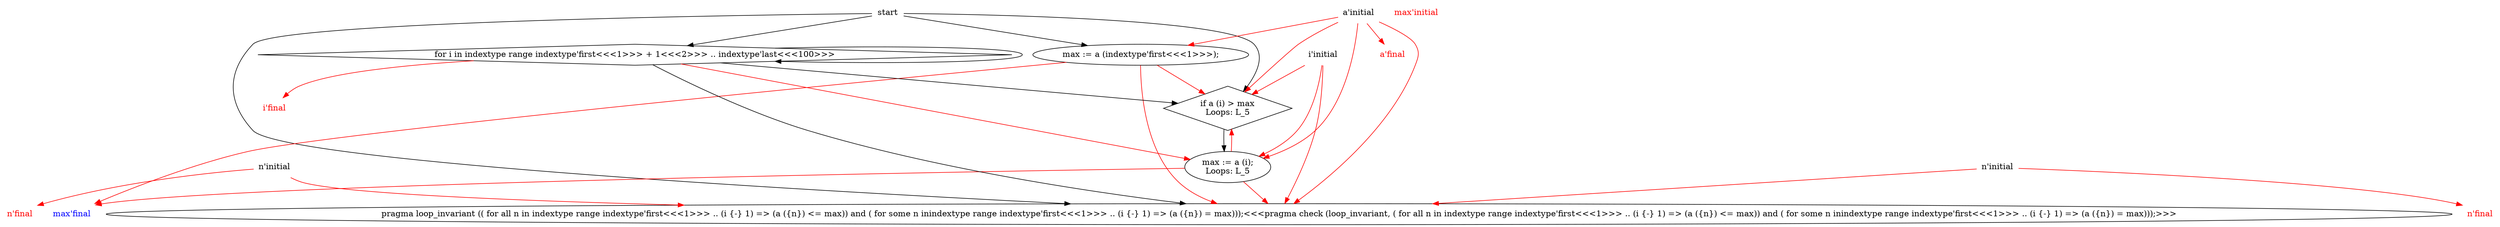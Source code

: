 // maxelement_p1b2_pdg
digraph G {
   graph [splines=True];
    1 [label="start",shape="plaintext"];
    3 [label="a'initial",shape="plaintext"];
    4 [label="a'final",shape="plaintext",fontcolor="red"];
    5 [label="max'initial",shape="plaintext",fontcolor="red"];
    6 [label="max'final",shape="plaintext",fontcolor="blue"];
    7 [label="n'initial",shape="plaintext"];
    8 [label="n'final",shape="plaintext",fontcolor="red"];
    9 [label="n'initial",shape="plaintext"];
    10 [label="n'final",shape="plaintext",fontcolor="red"];
    13 [label="max := a (indextype'first<<<1>>>);"];
    14 [label="pragma loop_invariant (( for all n in indextype range indextype'first<<<1>>> .. (i {-} 1) => (a ({n}) <= max)) and ( for some n inindextype range indextype'first<<<1>>> .. (i {-} 1) => (a ({n}) = max)));<<<pragma check (loop_invariant, ( for all n in indextype range indextype'first<<<1>>> .. (i {-} 1) => (a ({n}) <= max)) and ( for some n inindextype range indextype'first<<<1>>> .. (i {-} 1) => (a ({n}) = max)));>>>"];
    15 [label="if a (i) > max\nLoops:&nbsp;L_5",shape="diamond"];
    16 [label="max := a (i);\nLoops:&nbsp;L_5"];
    17 [label="i'initial",shape="plaintext"];
    18 [label="i'final",shape="plaintext",fontcolor="red"];
    19 [label="for i in indextype range indextype'first<<<1>>> + 1<<<2>>> .. indextype'last<<<100>>>",shape="diamond"];

    1 ->  13 [arrowType="normal"];
    1 ->  14 [arrowType="normal"];
    1 ->  15 [arrowType="normal"];
    1 ->  19 [arrowType="normal"];
    3 ->  4 [arrowType="normal",color="red"];
    3 ->  13 [arrowType="normal",color="red"];
    3 ->  14 [arrowType="normal",color="red"];
    3 ->  15 [arrowType="normal",color="red"];
    3 ->  16 [arrowType="normal",color="red"];
    7 ->  8 [arrowType="normal",color="red"];
    7 ->  14 [arrowType="normal",color="red"];
    9 ->  10 [arrowType="normal",color="red"];
    9 ->  14 [arrowType="normal",color="red"];
    13 ->  6 [arrowType="normal",color="red"];
    13 ->  14 [arrowType="normal",color="red"];
    13 ->  15 [arrowType="normal",color="red"];
    15 ->  16 [arrowType="normal"];
    16 ->  6 [arrowType="normal",color="red"];
    16 ->  14 [arrowType="normal",color="red"];
    16 ->  15 [arrowType="normal",color="red"];
    17 ->  14 [arrowType="normal",color="red"];
    17 ->  15 [arrowType="normal",color="red"];
    17 ->  16 [arrowType="normal",color="red"];
    19 ->  14 [arrowType="normal"];
    19 ->  15 [arrowType="normal"];
    19 ->  16 [arrowType="normal",color="red"];
    19 ->  18 [arrowType="normal",color="red"];
    19 ->  19 [arrowType="normal"];
}
